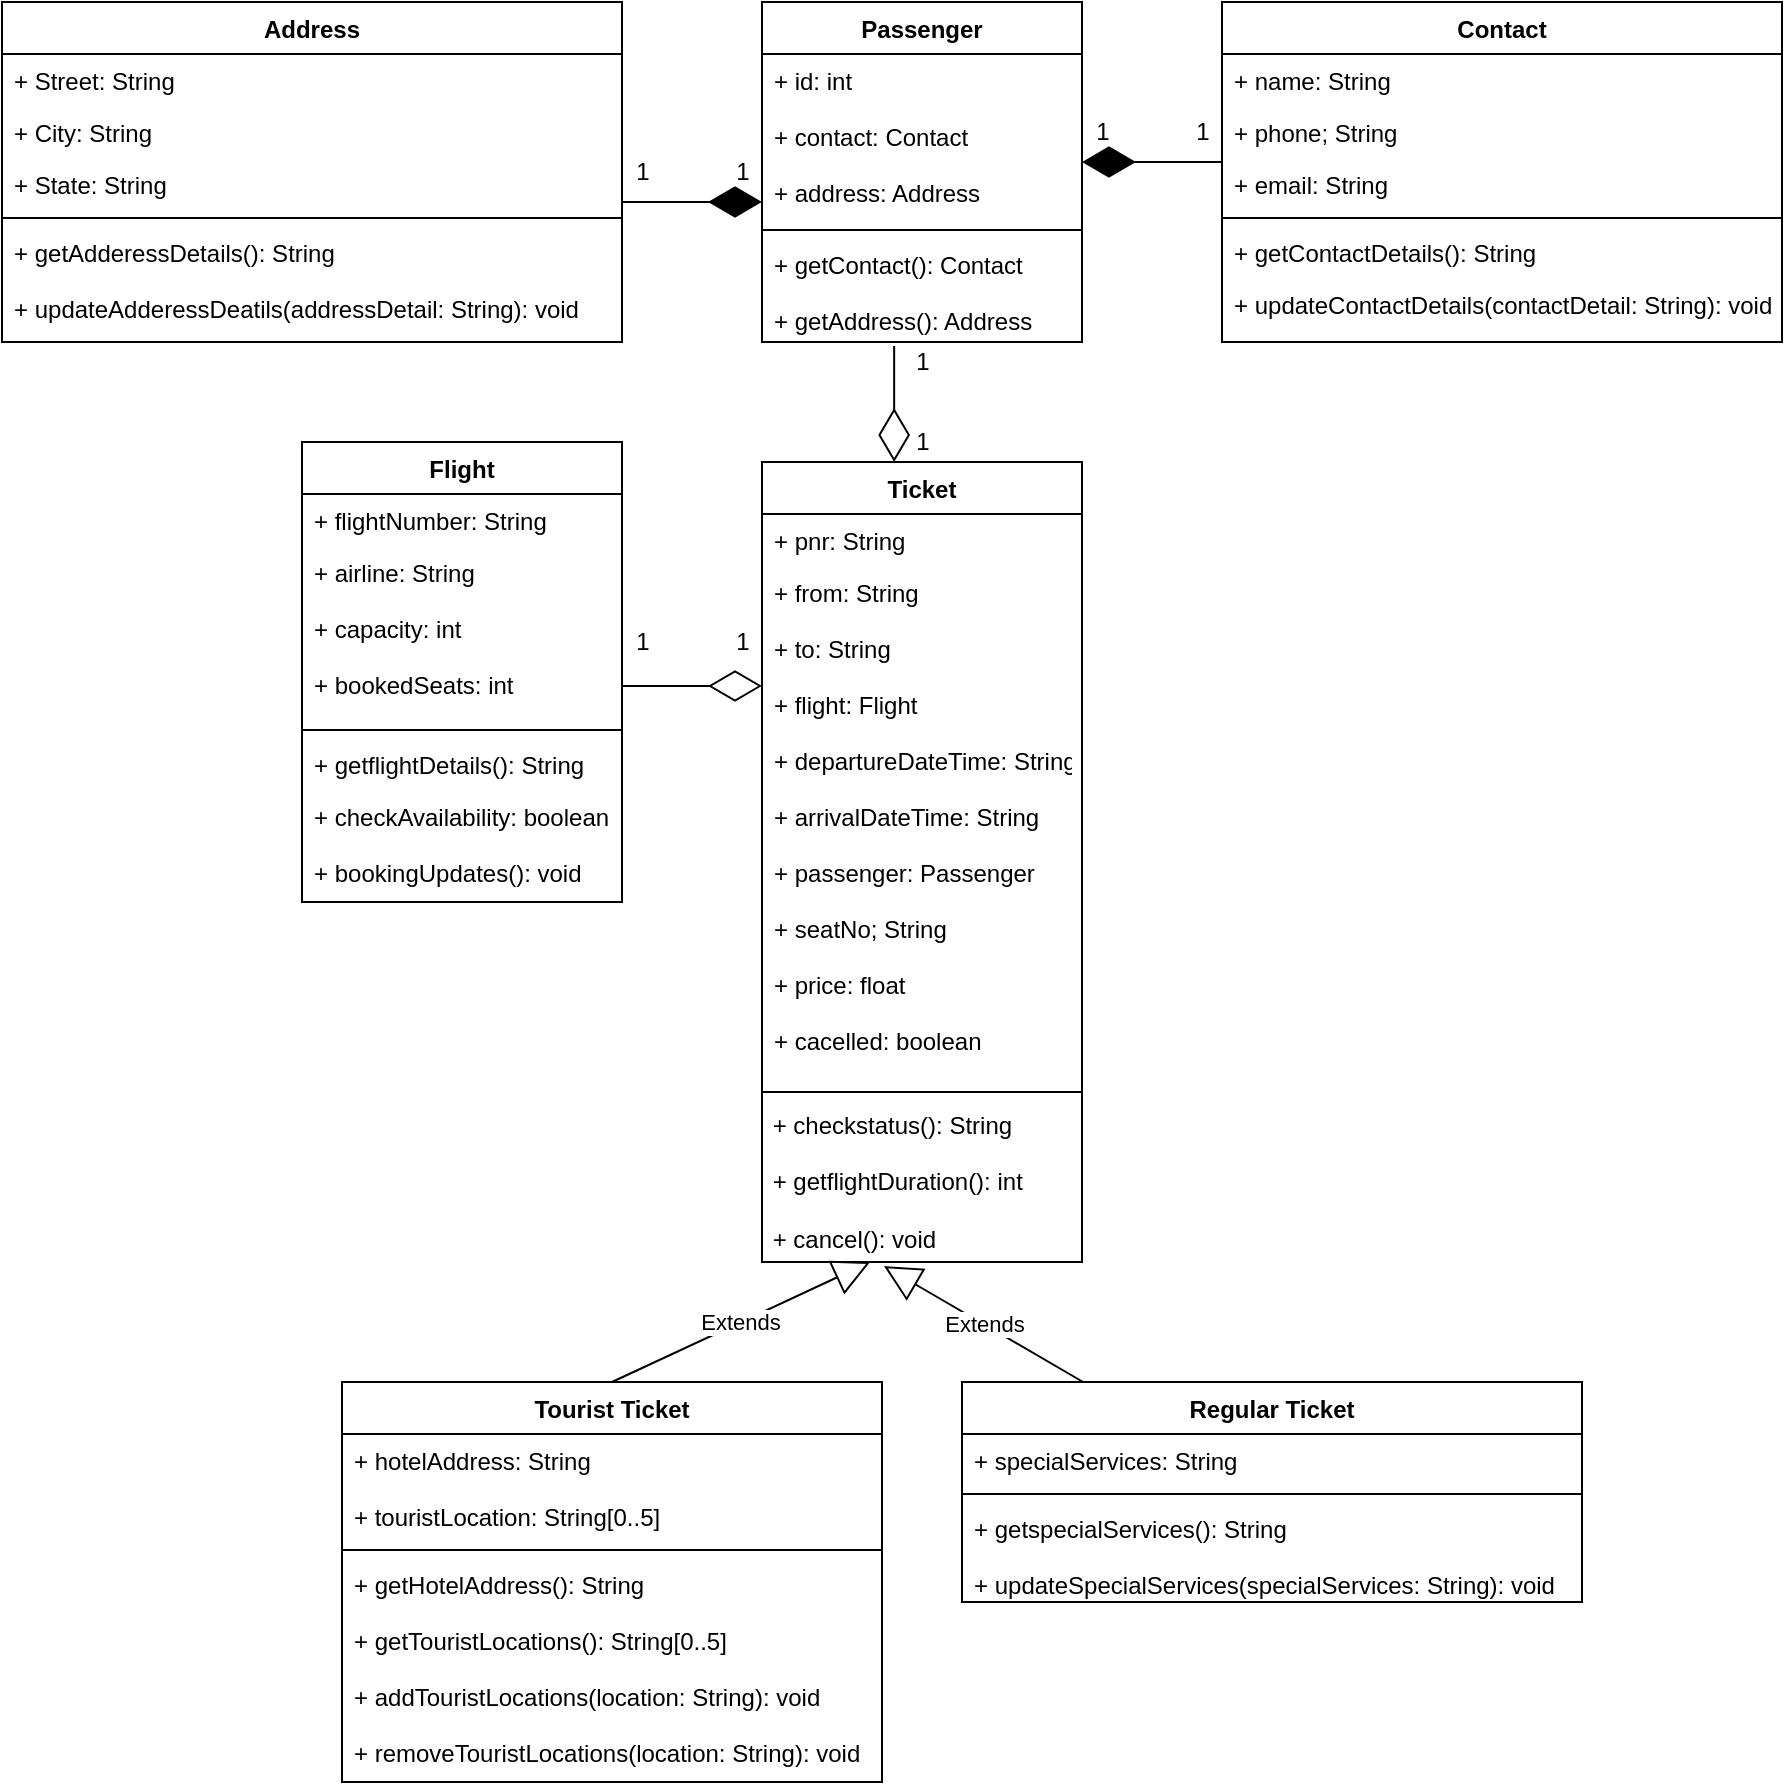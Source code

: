 <mxfile version="14.6.0" type="device"><diagram id="C5RBs43oDa-KdzZeNtuy" name="Page-1"><mxGraphModel dx="1695" dy="450" grid="1" gridSize="10" guides="1" tooltips="1" connect="1" arrows="1" fold="1" page="1" pageScale="1" pageWidth="827" pageHeight="1169" math="0" shadow="0"><root><mxCell id="WIyWlLk6GJQsqaUBKTNV-0"/><mxCell id="WIyWlLk6GJQsqaUBKTNV-1" parent="WIyWlLk6GJQsqaUBKTNV-0"/><mxCell id="zkfFHV4jXpPFQw0GAbJ--0" value="Ticket" style="swimlane;fontStyle=1;align=center;verticalAlign=top;childLayout=stackLayout;horizontal=1;startSize=26;horizontalStack=0;resizeParent=1;resizeLast=0;collapsible=1;marginBottom=0;rounded=0;shadow=0;strokeWidth=1;" parent="WIyWlLk6GJQsqaUBKTNV-1" vertex="1"><mxGeometry x="290" y="560" width="160" height="400" as="geometry"><mxRectangle x="230" y="140" width="160" height="26" as="alternateBounds"/></mxGeometry></mxCell><mxCell id="zkfFHV4jXpPFQw0GAbJ--2" value="+ pnr: String&#10;" style="text;align=left;verticalAlign=top;spacingLeft=4;spacingRight=4;overflow=hidden;rotatable=0;points=[[0,0.5],[1,0.5]];portConstraint=eastwest;rounded=0;shadow=0;html=0;" parent="zkfFHV4jXpPFQw0GAbJ--0" vertex="1"><mxGeometry y="26" width="160" height="26" as="geometry"/></mxCell><mxCell id="zkfFHV4jXpPFQw0GAbJ--3" value="+ from: String&#10;&#10;+ to: String&#10;&#10;+ flight: Flight&#10;&#10;+ departureDateTime: String&#10;&#10;+ arrivalDateTime: String&#10;&#10;+ passenger: Passenger&#10;&#10;+ seatNo; String&#10;&#10;+ price: float&#10;&#10;+ cacelled: boolean&#10;&#10;" style="text;align=left;verticalAlign=top;spacingLeft=4;spacingRight=4;overflow=hidden;rotatable=0;points=[[0,0.5],[1,0.5]];portConstraint=eastwest;rounded=0;shadow=0;html=0;" parent="zkfFHV4jXpPFQw0GAbJ--0" vertex="1"><mxGeometry y="52" width="160" height="258" as="geometry"/></mxCell><mxCell id="zkfFHV4jXpPFQw0GAbJ--4" value="" style="line;html=1;strokeWidth=1;align=left;verticalAlign=middle;spacingTop=-1;spacingLeft=3;spacingRight=3;rotatable=0;labelPosition=right;points=[];portConstraint=eastwest;" parent="zkfFHV4jXpPFQw0GAbJ--0" vertex="1"><mxGeometry y="310" width="160" height="10" as="geometry"/></mxCell><mxCell id="_HSMkUcKoQgvhanZcuqU-26" value="&amp;nbsp;+ checkstatus(): String&lt;br&gt;&lt;br&gt;&amp;nbsp;+ getflightDuration(): int&lt;br&gt;&lt;br&gt;&amp;nbsp;+ cancel(): void" style="text;html=1;align=left;verticalAlign=middle;resizable=0;points=[];autosize=1;strokeColor=none;" parent="zkfFHV4jXpPFQw0GAbJ--0" vertex="1"><mxGeometry y="320" width="160" height="80" as="geometry"/></mxCell><mxCell id="zkfFHV4jXpPFQw0GAbJ--6" value="Flight" style="swimlane;fontStyle=1;align=center;verticalAlign=top;childLayout=stackLayout;horizontal=1;startSize=26;horizontalStack=0;resizeParent=1;resizeLast=0;collapsible=1;marginBottom=0;rounded=0;shadow=0;strokeWidth=1;" parent="WIyWlLk6GJQsqaUBKTNV-1" vertex="1"><mxGeometry x="60" y="550" width="160" height="230" as="geometry"><mxRectangle x="120" y="360" width="160" height="26" as="alternateBounds"/></mxGeometry></mxCell><mxCell id="zkfFHV4jXpPFQw0GAbJ--7" value="+ flightNumber: String&#10;&#10;+ " style="text;align=left;verticalAlign=top;spacingLeft=4;spacingRight=4;overflow=hidden;rotatable=0;points=[[0,0.5],[1,0.5]];portConstraint=eastwest;" parent="zkfFHV4jXpPFQw0GAbJ--6" vertex="1"><mxGeometry y="26" width="160" height="26" as="geometry"/></mxCell><mxCell id="zkfFHV4jXpPFQw0GAbJ--8" value="+ airline: String&#10;&#10;+ capacity: int&#10;&#10;+ bookedSeats: int&#10;" style="text;align=left;verticalAlign=top;spacingLeft=4;spacingRight=4;overflow=hidden;rotatable=0;points=[[0,0.5],[1,0.5]];portConstraint=eastwest;rounded=0;shadow=0;html=0;" parent="zkfFHV4jXpPFQw0GAbJ--6" vertex="1"><mxGeometry y="52" width="160" height="88" as="geometry"/></mxCell><mxCell id="zkfFHV4jXpPFQw0GAbJ--9" value="" style="line;html=1;strokeWidth=1;align=left;verticalAlign=middle;spacingTop=-1;spacingLeft=3;spacingRight=3;rotatable=0;labelPosition=right;points=[];portConstraint=eastwest;" parent="zkfFHV4jXpPFQw0GAbJ--6" vertex="1"><mxGeometry y="140" width="160" height="8" as="geometry"/></mxCell><mxCell id="zkfFHV4jXpPFQw0GAbJ--10" value="+ getflightDetails(): String&#10;&#10;" style="text;align=left;verticalAlign=top;spacingLeft=4;spacingRight=4;overflow=hidden;rotatable=0;points=[[0,0.5],[1,0.5]];portConstraint=eastwest;fontStyle=0" parent="zkfFHV4jXpPFQw0GAbJ--6" vertex="1"><mxGeometry y="148" width="160" height="26" as="geometry"/></mxCell><mxCell id="zkfFHV4jXpPFQw0GAbJ--11" value="+ checkAvailability: boolean&#10;&#10;+ bookingUpdates(): void" style="text;align=left;verticalAlign=top;spacingLeft=4;spacingRight=4;overflow=hidden;rotatable=0;points=[[0,0.5],[1,0.5]];portConstraint=eastwest;" parent="zkfFHV4jXpPFQw0GAbJ--6" vertex="1"><mxGeometry y="174" width="160" height="56" as="geometry"/></mxCell><mxCell id="zkfFHV4jXpPFQw0GAbJ--17" value="Address" style="swimlane;fontStyle=1;align=center;verticalAlign=top;childLayout=stackLayout;horizontal=1;startSize=26;horizontalStack=0;resizeParent=1;resizeLast=0;collapsible=1;marginBottom=0;rounded=0;shadow=0;strokeWidth=1;" parent="WIyWlLk6GJQsqaUBKTNV-1" vertex="1"><mxGeometry x="-90" y="330" width="310" height="170" as="geometry"><mxRectangle x="550" y="140" width="160" height="26" as="alternateBounds"/></mxGeometry></mxCell><mxCell id="zkfFHV4jXpPFQw0GAbJ--18" value="+ Street: String" style="text;align=left;verticalAlign=top;spacingLeft=4;spacingRight=4;overflow=hidden;rotatable=0;points=[[0,0.5],[1,0.5]];portConstraint=eastwest;" parent="zkfFHV4jXpPFQw0GAbJ--17" vertex="1"><mxGeometry y="26" width="310" height="26" as="geometry"/></mxCell><mxCell id="zkfFHV4jXpPFQw0GAbJ--19" value="+ City: String" style="text;align=left;verticalAlign=top;spacingLeft=4;spacingRight=4;overflow=hidden;rotatable=0;points=[[0,0.5],[1,0.5]];portConstraint=eastwest;rounded=0;shadow=0;html=0;" parent="zkfFHV4jXpPFQw0GAbJ--17" vertex="1"><mxGeometry y="52" width="310" height="26" as="geometry"/></mxCell><mxCell id="zkfFHV4jXpPFQw0GAbJ--20" value="+ State: String" style="text;align=left;verticalAlign=top;spacingLeft=4;spacingRight=4;overflow=hidden;rotatable=0;points=[[0,0.5],[1,0.5]];portConstraint=eastwest;rounded=0;shadow=0;html=0;" parent="zkfFHV4jXpPFQw0GAbJ--17" vertex="1"><mxGeometry y="78" width="310" height="26" as="geometry"/></mxCell><mxCell id="zkfFHV4jXpPFQw0GAbJ--23" value="" style="line;html=1;strokeWidth=1;align=left;verticalAlign=middle;spacingTop=-1;spacingLeft=3;spacingRight=3;rotatable=0;labelPosition=right;points=[];portConstraint=eastwest;" parent="zkfFHV4jXpPFQw0GAbJ--17" vertex="1"><mxGeometry y="104" width="310" height="8" as="geometry"/></mxCell><mxCell id="zkfFHV4jXpPFQw0GAbJ--24" value="+ getAdderessDetails(): String&#10;&#10;+ updateAdderessDeatils(addressDetail: String): void" style="text;align=left;verticalAlign=top;spacingLeft=4;spacingRight=4;overflow=hidden;rotatable=0;points=[[0,0.5],[1,0.5]];portConstraint=eastwest;" parent="zkfFHV4jXpPFQw0GAbJ--17" vertex="1"><mxGeometry y="112" width="310" height="58" as="geometry"/></mxCell><object label="Contact" id="_HSMkUcKoQgvhanZcuqU-3"><mxCell style="swimlane;fontStyle=1;align=center;verticalAlign=top;childLayout=stackLayout;horizontal=1;startSize=26;horizontalStack=0;resizeParent=1;resizeLast=0;collapsible=1;marginBottom=0;rounded=0;shadow=0;strokeWidth=1;" parent="WIyWlLk6GJQsqaUBKTNV-1" vertex="1"><mxGeometry x="520" y="330" width="280" height="170" as="geometry"><mxRectangle x="550" y="140" width="160" height="26" as="alternateBounds"/></mxGeometry></mxCell></object><mxCell id="_HSMkUcKoQgvhanZcuqU-4" value="+ name: String" style="text;align=left;verticalAlign=top;spacingLeft=4;spacingRight=4;overflow=hidden;rotatable=0;points=[[0,0.5],[1,0.5]];portConstraint=eastwest;" parent="_HSMkUcKoQgvhanZcuqU-3" vertex="1"><mxGeometry y="26" width="280" height="26" as="geometry"/></mxCell><mxCell id="_HSMkUcKoQgvhanZcuqU-5" value="+ phone; String" style="text;align=left;verticalAlign=top;spacingLeft=4;spacingRight=4;overflow=hidden;rotatable=0;points=[[0,0.5],[1,0.5]];portConstraint=eastwest;rounded=0;shadow=0;html=0;" parent="_HSMkUcKoQgvhanZcuqU-3" vertex="1"><mxGeometry y="52" width="280" height="26" as="geometry"/></mxCell><mxCell id="_HSMkUcKoQgvhanZcuqU-6" value="+ email: String" style="text;align=left;verticalAlign=top;spacingLeft=4;spacingRight=4;overflow=hidden;rotatable=0;points=[[0,0.5],[1,0.5]];portConstraint=eastwest;rounded=0;shadow=0;html=0;" parent="_HSMkUcKoQgvhanZcuqU-3" vertex="1"><mxGeometry y="78" width="280" height="26" as="geometry"/></mxCell><mxCell id="_HSMkUcKoQgvhanZcuqU-9" value="" style="line;html=1;strokeWidth=1;align=left;verticalAlign=middle;spacingTop=-1;spacingLeft=3;spacingRight=3;rotatable=0;labelPosition=right;points=[];portConstraint=eastwest;" parent="_HSMkUcKoQgvhanZcuqU-3" vertex="1"><mxGeometry y="104" width="280" height="8" as="geometry"/></mxCell><mxCell id="_HSMkUcKoQgvhanZcuqU-10" value="+ getContactDetails(): String" style="text;align=left;verticalAlign=top;spacingLeft=4;spacingRight=4;overflow=hidden;rotatable=0;points=[[0,0.5],[1,0.5]];portConstraint=eastwest;" parent="_HSMkUcKoQgvhanZcuqU-3" vertex="1"><mxGeometry y="112" width="280" height="26" as="geometry"/></mxCell><mxCell id="_HSMkUcKoQgvhanZcuqU-11" value="+ updateContactDetails(contactDetail: String): void" style="text;align=left;verticalAlign=top;spacingLeft=4;spacingRight=4;overflow=hidden;rotatable=0;points=[[0,0.5],[1,0.5]];portConstraint=eastwest;" parent="_HSMkUcKoQgvhanZcuqU-3" vertex="1"><mxGeometry y="138" width="280" height="26" as="geometry"/></mxCell><mxCell id="_HSMkUcKoQgvhanZcuqU-29" value="Passenger" style="swimlane;fontStyle=1;align=center;verticalAlign=top;childLayout=stackLayout;horizontal=1;startSize=26;horizontalStack=0;resizeParent=1;resizeParentMax=0;resizeLast=0;collapsible=1;marginBottom=0;" parent="WIyWlLk6GJQsqaUBKTNV-1" vertex="1"><mxGeometry x="290" y="330" width="160" height="170" as="geometry"/></mxCell><mxCell id="_HSMkUcKoQgvhanZcuqU-30" value="+ id: int&#10;&#10;+ contact: Contact&#10;&#10;+ address: Address&#10;&#10;" style="text;strokeColor=none;fillColor=none;align=left;verticalAlign=top;spacingLeft=4;spacingRight=4;overflow=hidden;rotatable=0;points=[[0,0.5],[1,0.5]];portConstraint=eastwest;" parent="_HSMkUcKoQgvhanZcuqU-29" vertex="1"><mxGeometry y="26" width="160" height="84" as="geometry"/></mxCell><mxCell id="_HSMkUcKoQgvhanZcuqU-31" value="" style="line;strokeWidth=1;fillColor=none;align=left;verticalAlign=middle;spacingTop=-1;spacingLeft=3;spacingRight=3;rotatable=0;labelPosition=right;points=[];portConstraint=eastwest;" parent="_HSMkUcKoQgvhanZcuqU-29" vertex="1"><mxGeometry y="110" width="160" height="8" as="geometry"/></mxCell><mxCell id="_HSMkUcKoQgvhanZcuqU-32" value="+ getContact(): Contact&#10;&#10;+ getAddress(): Address" style="text;strokeColor=none;fillColor=none;align=left;verticalAlign=top;spacingLeft=4;spacingRight=4;overflow=hidden;rotatable=0;points=[[0,0.5],[1,0.5]];portConstraint=eastwest;" parent="_HSMkUcKoQgvhanZcuqU-29" vertex="1"><mxGeometry y="118" width="160" height="52" as="geometry"/></mxCell><mxCell id="_HSMkUcKoQgvhanZcuqU-34" value="Regular Ticket" style="swimlane;fontStyle=1;align=center;verticalAlign=top;childLayout=stackLayout;horizontal=1;startSize=26;horizontalStack=0;resizeParent=1;resizeParentMax=0;resizeLast=0;collapsible=1;marginBottom=0;" parent="WIyWlLk6GJQsqaUBKTNV-1" vertex="1"><mxGeometry x="390" y="1020" width="310" height="110" as="geometry"/></mxCell><mxCell id="_HSMkUcKoQgvhanZcuqU-35" value="+ specialServices: String" style="text;strokeColor=none;fillColor=none;align=left;verticalAlign=top;spacingLeft=4;spacingRight=4;overflow=hidden;rotatable=0;points=[[0,0.5],[1,0.5]];portConstraint=eastwest;" parent="_HSMkUcKoQgvhanZcuqU-34" vertex="1"><mxGeometry y="26" width="310" height="26" as="geometry"/></mxCell><mxCell id="_HSMkUcKoQgvhanZcuqU-36" value="" style="line;strokeWidth=1;fillColor=none;align=left;verticalAlign=middle;spacingTop=-1;spacingLeft=3;spacingRight=3;rotatable=0;labelPosition=right;points=[];portConstraint=eastwest;" parent="_HSMkUcKoQgvhanZcuqU-34" vertex="1"><mxGeometry y="52" width="310" height="8" as="geometry"/></mxCell><mxCell id="_HSMkUcKoQgvhanZcuqU-37" value="+ getspecialServices(): String&#10;&#10;+ updateSpecialServices(specialServices: String): void" style="text;strokeColor=none;fillColor=none;align=left;verticalAlign=top;spacingLeft=4;spacingRight=4;overflow=hidden;rotatable=0;points=[[0,0.5],[1,0.5]];portConstraint=eastwest;" parent="_HSMkUcKoQgvhanZcuqU-34" vertex="1"><mxGeometry y="60" width="310" height="50" as="geometry"/></mxCell><mxCell id="_HSMkUcKoQgvhanZcuqU-38" value="Tourist Ticket" style="swimlane;fontStyle=1;align=center;verticalAlign=top;childLayout=stackLayout;horizontal=1;startSize=26;horizontalStack=0;resizeParent=1;resizeParentMax=0;resizeLast=0;collapsible=1;marginBottom=0;" parent="WIyWlLk6GJQsqaUBKTNV-1" vertex="1"><mxGeometry x="80" y="1020" width="270" height="200" as="geometry"/></mxCell><mxCell id="_HSMkUcKoQgvhanZcuqU-39" value="+ hotelAddress: String&#10;&#10;+ touristLocation: String[0..5]&#10;" style="text;strokeColor=none;fillColor=none;align=left;verticalAlign=top;spacingLeft=4;spacingRight=4;overflow=hidden;rotatable=0;points=[[0,0.5],[1,0.5]];portConstraint=eastwest;" parent="_HSMkUcKoQgvhanZcuqU-38" vertex="1"><mxGeometry y="26" width="270" height="54" as="geometry"/></mxCell><mxCell id="_HSMkUcKoQgvhanZcuqU-40" value="" style="line;strokeWidth=1;fillColor=none;align=left;verticalAlign=middle;spacingTop=-1;spacingLeft=3;spacingRight=3;rotatable=0;labelPosition=right;points=[];portConstraint=eastwest;" parent="_HSMkUcKoQgvhanZcuqU-38" vertex="1"><mxGeometry y="80" width="270" height="8" as="geometry"/></mxCell><mxCell id="_HSMkUcKoQgvhanZcuqU-41" value="+ getHotelAddress(): String&#10;&#10;+ getTouristLocations(): String[0..5]&#10;&#10;+ addTouristLocations(location: String): void&#10;&#10;+ removeTouristLocations(location: String): void" style="text;strokeColor=none;fillColor=none;align=left;verticalAlign=top;spacingLeft=4;spacingRight=4;overflow=hidden;rotatable=0;points=[[0,0.5],[1,0.5]];portConstraint=eastwest;" parent="_HSMkUcKoQgvhanZcuqU-38" vertex="1"><mxGeometry y="88" width="270" height="112" as="geometry"/></mxCell><mxCell id="cJqk4v-o5NvbMJvsZEW--10" value="" style="endArrow=diamondThin;endFill=1;endSize=24;html=1;" edge="1" parent="WIyWlLk6GJQsqaUBKTNV-1"><mxGeometry width="160" relative="1" as="geometry"><mxPoint x="220" y="430" as="sourcePoint"/><mxPoint x="290" y="430" as="targetPoint"/></mxGeometry></mxCell><mxCell id="cJqk4v-o5NvbMJvsZEW--11" value="1" style="text;html=1;align=center;verticalAlign=middle;resizable=0;points=[];autosize=1;strokeColor=none;" vertex="1" parent="WIyWlLk6GJQsqaUBKTNV-1"><mxGeometry x="220" y="405" width="20" height="20" as="geometry"/></mxCell><mxCell id="cJqk4v-o5NvbMJvsZEW--12" value="1" style="text;html=1;align=center;verticalAlign=middle;resizable=0;points=[];autosize=1;strokeColor=none;horizontal=1;" vertex="1" parent="WIyWlLk6GJQsqaUBKTNV-1"><mxGeometry x="270" y="405" width="20" height="20" as="geometry"/></mxCell><mxCell id="cJqk4v-o5NvbMJvsZEW--15" value="" style="endArrow=diamondThin;endFill=1;endSize=24;html=1;exitX=0;exitY=0.077;exitDx=0;exitDy=0;exitPerimeter=0;" edge="1" parent="WIyWlLk6GJQsqaUBKTNV-1" source="_HSMkUcKoQgvhanZcuqU-6"><mxGeometry width="160" relative="1" as="geometry"><mxPoint x="420" y="430" as="sourcePoint"/><mxPoint x="450" y="410" as="targetPoint"/></mxGeometry></mxCell><mxCell id="cJqk4v-o5NvbMJvsZEW--16" value="1" style="text;html=1;align=center;verticalAlign=middle;resizable=0;points=[];autosize=1;strokeColor=none;" vertex="1" parent="WIyWlLk6GJQsqaUBKTNV-1"><mxGeometry x="450" y="385" width="20" height="20" as="geometry"/></mxCell><mxCell id="cJqk4v-o5NvbMJvsZEW--17" value="1" style="text;html=1;align=center;verticalAlign=middle;resizable=0;points=[];autosize=1;strokeColor=none;" vertex="1" parent="WIyWlLk6GJQsqaUBKTNV-1"><mxGeometry x="500" y="385" width="20" height="20" as="geometry"/></mxCell><mxCell id="cJqk4v-o5NvbMJvsZEW--23" value="" style="endArrow=diamondThin;endFill=0;endSize=24;html=1;entryX=0.413;entryY=0;entryDx=0;entryDy=0;exitX=0.413;exitY=1.038;exitDx=0;exitDy=0;exitPerimeter=0;entryPerimeter=0;" edge="1" parent="WIyWlLk6GJQsqaUBKTNV-1" source="_HSMkUcKoQgvhanZcuqU-32" target="zkfFHV4jXpPFQw0GAbJ--0"><mxGeometry width="160" relative="1" as="geometry"><mxPoint x="340" y="530" as="sourcePoint"/><mxPoint x="500" y="530" as="targetPoint"/></mxGeometry></mxCell><mxCell id="cJqk4v-o5NvbMJvsZEW--24" value="1" style="text;html=1;align=center;verticalAlign=middle;resizable=0;points=[];autosize=1;strokeColor=none;" vertex="1" parent="WIyWlLk6GJQsqaUBKTNV-1"><mxGeometry x="360" y="500" width="20" height="20" as="geometry"/></mxCell><mxCell id="cJqk4v-o5NvbMJvsZEW--26" value="1" style="text;html=1;align=center;verticalAlign=middle;resizable=0;points=[];autosize=1;strokeColor=none;" vertex="1" parent="WIyWlLk6GJQsqaUBKTNV-1"><mxGeometry x="360" y="540" width="20" height="20" as="geometry"/></mxCell><mxCell id="cJqk4v-o5NvbMJvsZEW--27" value="" style="endArrow=diamondThin;endFill=0;endSize=24;html=1;" edge="1" parent="WIyWlLk6GJQsqaUBKTNV-1"><mxGeometry width="160" relative="1" as="geometry"><mxPoint x="220" y="672" as="sourcePoint"/><mxPoint x="290" y="672" as="targetPoint"/></mxGeometry></mxCell><mxCell id="cJqk4v-o5NvbMJvsZEW--28" value="1" style="text;html=1;align=center;verticalAlign=middle;resizable=0;points=[];autosize=1;strokeColor=none;" vertex="1" parent="WIyWlLk6GJQsqaUBKTNV-1"><mxGeometry x="220" y="640" width="20" height="20" as="geometry"/></mxCell><mxCell id="cJqk4v-o5NvbMJvsZEW--29" value="1" style="text;html=1;align=center;verticalAlign=middle;resizable=0;points=[];autosize=1;strokeColor=none;" vertex="1" parent="WIyWlLk6GJQsqaUBKTNV-1"><mxGeometry x="270" y="640" width="20" height="20" as="geometry"/></mxCell><mxCell id="cJqk4v-o5NvbMJvsZEW--31" value="Extends" style="endArrow=block;endSize=16;endFill=0;html=1;exitX=0.5;exitY=0;exitDx=0;exitDy=0;entryX=0.338;entryY=1;entryDx=0;entryDy=0;entryPerimeter=0;" edge="1" parent="WIyWlLk6GJQsqaUBKTNV-1" source="_HSMkUcKoQgvhanZcuqU-38" target="_HSMkUcKoQgvhanZcuqU-26"><mxGeometry width="160" relative="1" as="geometry"><mxPoint x="340" y="830" as="sourcePoint"/><mxPoint x="349" y="964" as="targetPoint"/></mxGeometry></mxCell><mxCell id="cJqk4v-o5NvbMJvsZEW--33" value="Extends" style="endArrow=block;endSize=16;endFill=0;html=1;entryX=0.381;entryY=1.025;entryDx=0;entryDy=0;entryPerimeter=0;" edge="1" parent="WIyWlLk6GJQsqaUBKTNV-1" source="_HSMkUcKoQgvhanZcuqU-34" target="_HSMkUcKoQgvhanZcuqU-26"><mxGeometry width="160" relative="1" as="geometry"><mxPoint x="450" y="998" as="sourcePoint"/><mxPoint x="460" y="680" as="targetPoint"/></mxGeometry></mxCell></root></mxGraphModel></diagram></mxfile>